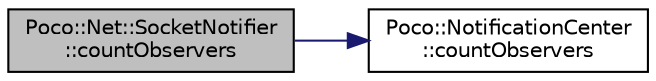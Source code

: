 digraph "Poco::Net::SocketNotifier::countObservers"
{
 // LATEX_PDF_SIZE
  edge [fontname="Helvetica",fontsize="10",labelfontname="Helvetica",labelfontsize="10"];
  node [fontname="Helvetica",fontsize="10",shape=record];
  rankdir="LR";
  Node1 [label="Poco::Net::SocketNotifier\l::countObservers",height=0.2,width=0.4,color="black", fillcolor="grey75", style="filled", fontcolor="black",tooltip="Returns true if there are subscribers."];
  Node1 -> Node2 [color="midnightblue",fontsize="10",style="solid"];
  Node2 [label="Poco::NotificationCenter\l::countObservers",height=0.2,width=0.4,color="black", fillcolor="white", style="filled",URL="$classPoco_1_1NotificationCenter.html#a9f4ee966ef5af7994779e5486366cf59",tooltip=" "];
}
